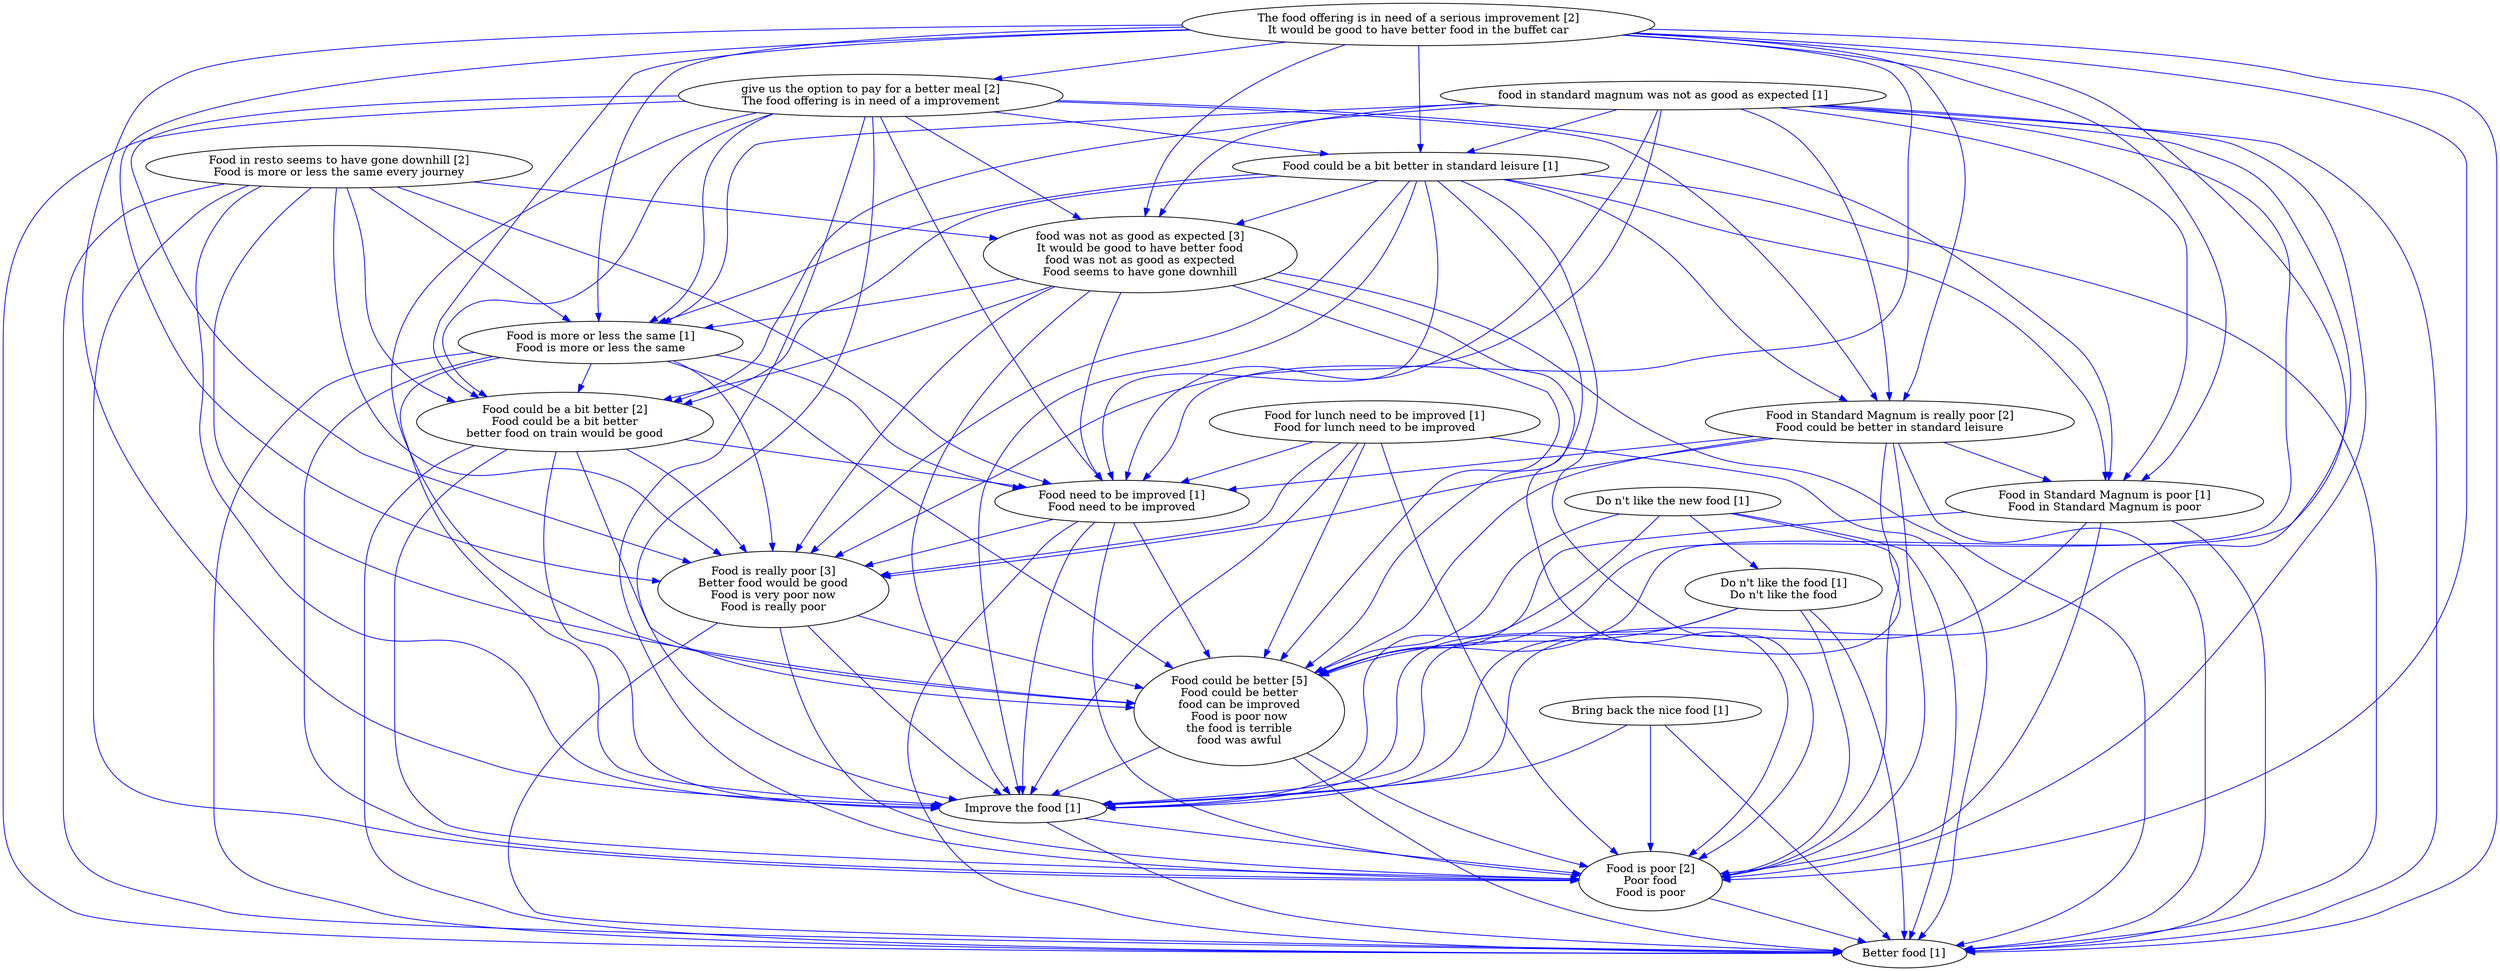 digraph collapsedGraph {
"Food in resto seems to have gone downhill [2]\nFood is more or less the same every journey""Food is poor [2]\nPoor food\nFood is poor""The food offering is in need of a serious improvement [2]\nIt would be good to have better food in the buffet car""food was not as good as expected [3]\nIt would be good to have better food\nfood was not as good as expected\nFood seems to have gone downhill""Food could be better [5]\nFood could be better\nfood can be improved\nFood is poor now\nthe food is terrible\nfood was awful""give us the option to pay for a better meal [2]\nThe food offering is in need of a improvement""Food could be a bit better [2]\nFood could be a bit better\nbetter food on train would be good""Food is really poor [3]\nBetter food would be good\nFood is very poor now\nFood is really poor""Food in Standard Magnum is really poor [2]\nFood could be better in standard leisure""Better food [1]""Bring back the nice food [1]""Do n't like the new food [1]""Do n't like the food [1]\nDo n't like the food""Food could be a bit better in standard leisure [1]""Food for lunch need to be improved [1]\nFood for lunch need to be improved""Food need to be improved [1]\nFood need to be improved""Food in Standard Magnum is poor [1]\nFood in Standard Magnum is poor""Food is more or less the same [1]\nFood is more or less the same""Improve the food [1]""food in standard magnum was not as good as expected [1]""Food could be better [5]\nFood could be better\nfood can be improved\nFood is poor now\nthe food is terrible\nfood was awful" -> "Better food [1]" [color=blue]
"Food could be a bit better in standard leisure [1]" -> "Food is really poor [3]\nBetter food would be good\nFood is very poor now\nFood is really poor" [color=blue]
"Food could be better [5]\nFood could be better\nfood can be improved\nFood is poor now\nthe food is terrible\nfood was awful" -> "Food is poor [2]\nPoor food\nFood is poor" [color=blue]
"food was not as good as expected [3]\nIt would be good to have better food\nfood was not as good as expected\nFood seems to have gone downhill" -> "Improve the food [1]" [color=blue]
"give us the option to pay for a better meal [2]\nThe food offering is in need of a improvement" -> "Food could be better [5]\nFood could be better\nfood can be improved\nFood is poor now\nthe food is terrible\nfood was awful" [color=blue]
"Food could be a bit better in standard leisure [1]" -> "Food could be better [5]\nFood could be better\nfood can be improved\nFood is poor now\nthe food is terrible\nfood was awful" [color=blue]
"Food could be a bit better in standard leisure [1]" -> "Food need to be improved [1]\nFood need to be improved" [color=blue]
"Food could be a bit better in standard leisure [1]" -> "Better food [1]" [color=blue]
"Food could be a bit better in standard leisure [1]" -> "Food is poor [2]\nPoor food\nFood is poor" [color=blue]
"Food could be a bit better in standard leisure [1]" -> "Food could be a bit better [2]\nFood could be a bit better\nbetter food on train would be good" [color=blue]
"Food could be a bit better in standard leisure [1]" -> "Food is more or less the same [1]\nFood is more or less the same" [color=blue]
"food in standard magnum was not as good as expected [1]" -> "food was not as good as expected [3]\nIt would be good to have better food\nfood was not as good as expected\nFood seems to have gone downhill" [color=blue]
"food in standard magnum was not as good as expected [1]" -> "Food could be better [5]\nFood could be better\nfood can be improved\nFood is poor now\nthe food is terrible\nfood was awful" [color=blue]
"The food offering is in need of a serious improvement [2]\nIt would be good to have better food in the buffet car" -> "food was not as good as expected [3]\nIt would be good to have better food\nfood was not as good as expected\nFood seems to have gone downhill" [color=blue]
"The food offering is in need of a serious improvement [2]\nIt would be good to have better food in the buffet car" -> "Improve the food [1]" [color=blue]
"Food is really poor [3]\nBetter food would be good\nFood is very poor now\nFood is really poor" -> "Food is poor [2]\nPoor food\nFood is poor" [color=blue]
"food in standard magnum was not as good as expected [1]" -> "Improve the food [1]" [color=blue]
"Bring back the nice food [1]" -> "Food is poor [2]\nPoor food\nFood is poor" [color=blue]
"Food is really poor [3]\nBetter food would be good\nFood is very poor now\nFood is really poor" -> "Better food [1]" [color=blue]
"The food offering is in need of a serious improvement [2]\nIt would be good to have better food in the buffet car" -> "Food is really poor [3]\nBetter food would be good\nFood is very poor now\nFood is really poor" [color=blue]
"Bring back the nice food [1]" -> "Improve the food [1]" [color=blue]
"Food in resto seems to have gone downhill [2]\nFood is more or less the same every journey" -> "Food is really poor [3]\nBetter food would be good\nFood is very poor now\nFood is really poor" [color=blue]
"food was not as good as expected [3]\nIt would be good to have better food\nfood was not as good as expected\nFood seems to have gone downhill" -> "Food could be better [5]\nFood could be better\nfood can be improved\nFood is poor now\nthe food is terrible\nfood was awful" [color=blue]
"Improve the food [1]" -> "Food is poor [2]\nPoor food\nFood is poor" [color=blue]
"Do n't like the food [1]\nDo n't like the food" -> "Improve the food [1]" [color=blue]
"Do n't like the food [1]\nDo n't like the food" -> "Food could be better [5]\nFood could be better\nfood can be improved\nFood is poor now\nthe food is terrible\nfood was awful" [color=blue]
"Do n't like the food [1]\nDo n't like the food" -> "Food is poor [2]\nPoor food\nFood is poor" [color=blue]
"Food is poor [2]\nPoor food\nFood is poor" -> "Better food [1]" [color=blue]
"Food is really poor [3]\nBetter food would be good\nFood is very poor now\nFood is really poor" -> "Improve the food [1]" [color=blue]
"Food is more or less the same [1]\nFood is more or less the same" -> "Food is really poor [3]\nBetter food would be good\nFood is very poor now\nFood is really poor" [color=blue]
"Food for lunch need to be improved [1]\nFood for lunch need to be improved" -> "Improve the food [1]" [color=blue]
"Food is really poor [3]\nBetter food would be good\nFood is very poor now\nFood is really poor" -> "Food could be better [5]\nFood could be better\nfood can be improved\nFood is poor now\nthe food is terrible\nfood was awful" [color=blue]
"Food is more or less the same [1]\nFood is more or less the same" -> "Food could be better [5]\nFood could be better\nfood can be improved\nFood is poor now\nthe food is terrible\nfood was awful" [color=blue]
"Food is more or less the same [1]\nFood is more or less the same" -> "Improve the food [1]" [color=blue]
"Food for lunch need to be improved [1]\nFood for lunch need to be improved" -> "Food is really poor [3]\nBetter food would be good\nFood is very poor now\nFood is really poor" [color=blue]
"Food is more or less the same [1]\nFood is more or less the same" -> "Food could be a bit better [2]\nFood could be a bit better\nbetter food on train would be good" [color=blue]
"Food is more or less the same [1]\nFood is more or less the same" -> "Food need to be improved [1]\nFood need to be improved" [color=blue]
"Food is more or less the same [1]\nFood is more or less the same" -> "Food is poor [2]\nPoor food\nFood is poor" [color=blue]
"Food is more or less the same [1]\nFood is more or less the same" -> "Better food [1]" [color=blue]
"The food offering is in need of a serious improvement [2]\nIt would be good to have better food in the buffet car" -> "Food could be a bit better in standard leisure [1]" [color=blue]
"Food in resto seems to have gone downhill [2]\nFood is more or less the same every journey" -> "Food could be a bit better [2]\nFood could be a bit better\nbetter food on train would be good" [color=blue]
"Food could be a bit better [2]\nFood could be a bit better\nbetter food on train would be good" -> "Food is really poor [3]\nBetter food would be good\nFood is very poor now\nFood is really poor" [color=blue]
"The food offering is in need of a serious improvement [2]\nIt would be good to have better food in the buffet car" -> "give us the option to pay for a better meal [2]\nThe food offering is in need of a improvement" [color=blue]
"Food in resto seems to have gone downhill [2]\nFood is more or less the same every journey" -> "Food need to be improved [1]\nFood need to be improved" [color=blue]
"Food in resto seems to have gone downhill [2]\nFood is more or less the same every journey" -> "Improve the food [1]" [color=blue]
"Food in resto seems to have gone downhill [2]\nFood is more or less the same every journey" -> "food was not as good as expected [3]\nIt would be good to have better food\nfood was not as good as expected\nFood seems to have gone downhill" [color=blue]
"Food in resto seems to have gone downhill [2]\nFood is more or less the same every journey" -> "Food is poor [2]\nPoor food\nFood is poor" [color=blue]
"Food in resto seems to have gone downhill [2]\nFood is more or less the same every journey" -> "Better food [1]" [color=blue]
"Food in resto seems to have gone downhill [2]\nFood is more or less the same every journey" -> "Food is more or less the same [1]\nFood is more or less the same" [color=blue]
"Food could be better [5]\nFood could be better\nfood can be improved\nFood is poor now\nthe food is terrible\nfood was awful" -> "Improve the food [1]" [color=blue]
"Food in Standard Magnum is really poor [2]\nFood could be better in standard leisure" -> "Improve the food [1]" [color=blue]
"The food offering is in need of a serious improvement [2]\nIt would be good to have better food in the buffet car" -> "Food could be better [5]\nFood could be better\nfood can be improved\nFood is poor now\nthe food is terrible\nfood was awful" [color=blue]
"Food need to be improved [1]\nFood need to be improved" -> "Food could be better [5]\nFood could be better\nfood can be improved\nFood is poor now\nthe food is terrible\nfood was awful" [color=blue]
"food was not as good as expected [3]\nIt would be good to have better food\nfood was not as good as expected\nFood seems to have gone downhill" -> "Food is really poor [3]\nBetter food would be good\nFood is very poor now\nFood is really poor" [color=blue]
"Food in Standard Magnum is really poor [2]\nFood could be better in standard leisure" -> "Food is poor [2]\nPoor food\nFood is poor" [color=blue]
"Food need to be improved [1]\nFood need to be improved" -> "Food is really poor [3]\nBetter food would be good\nFood is very poor now\nFood is really poor" [color=blue]
"Food in Standard Magnum is really poor [2]\nFood could be better in standard leisure" -> "Food need to be improved [1]\nFood need to be improved" [color=blue]
"Food could be a bit better in standard leisure [1]" -> "food was not as good as expected [3]\nIt would be good to have better food\nfood was not as good as expected\nFood seems to have gone downhill" [color=blue]
"Food need to be improved [1]\nFood need to be improved" -> "Better food [1]" [color=blue]
"Food could be a bit better [2]\nFood could be a bit better\nbetter food on train would be good" -> "Food could be better [5]\nFood could be better\nfood can be improved\nFood is poor now\nthe food is terrible\nfood was awful" [color=blue]
"Food need to be improved [1]\nFood need to be improved" -> "Food is poor [2]\nPoor food\nFood is poor" [color=blue]
"Food in Standard Magnum is really poor [2]\nFood could be better in standard leisure" -> "Food could be better [5]\nFood could be better\nfood can be improved\nFood is poor now\nthe food is terrible\nfood was awful" [color=blue]
"Food could be a bit better in standard leisure [1]" -> "Improve the food [1]" [color=blue]
"food was not as good as expected [3]\nIt would be good to have better food\nfood was not as good as expected\nFood seems to have gone downhill" -> "Food could be a bit better [2]\nFood could be a bit better\nbetter food on train would be good" [color=blue]
"food was not as good as expected [3]\nIt would be good to have better food\nfood was not as good as expected\nFood seems to have gone downhill" -> "Food need to be improved [1]\nFood need to be improved" [color=blue]
"Food in Standard Magnum is really poor [2]\nFood could be better in standard leisure" -> "Food is really poor [3]\nBetter food would be good\nFood is very poor now\nFood is really poor" [color=blue]
"food was not as good as expected [3]\nIt would be good to have better food\nfood was not as good as expected\nFood seems to have gone downhill" -> "Food is poor [2]\nPoor food\nFood is poor" [color=blue]
"give us the option to pay for a better meal [2]\nThe food offering is in need of a improvement" -> "food was not as good as expected [3]\nIt would be good to have better food\nfood was not as good as expected\nFood seems to have gone downhill" [color=blue]
"food was not as good as expected [3]\nIt would be good to have better food\nfood was not as good as expected\nFood seems to have gone downhill" -> "Food is more or less the same [1]\nFood is more or less the same" [color=blue]
"give us the option to pay for a better meal [2]\nThe food offering is in need of a improvement" -> "Food could be a bit better in standard leisure [1]" [color=blue]
"The food offering is in need of a serious improvement [2]\nIt would be good to have better food in the buffet car" -> "Food could be a bit better [2]\nFood could be a bit better\nbetter food on train would be good" [color=blue]
"Bring back the nice food [1]" -> "Better food [1]" [color=blue]
"Food need to be improved [1]\nFood need to be improved" -> "Improve the food [1]" [color=blue]
"The food offering is in need of a serious improvement [2]\nIt would be good to have better food in the buffet car" -> "Better food [1]" [color=blue]
"The food offering is in need of a serious improvement [2]\nIt would be good to have better food in the buffet car" -> "Food is poor [2]\nPoor food\nFood is poor" [color=blue]
"The food offering is in need of a serious improvement [2]\nIt would be good to have better food in the buffet car" -> "Food need to be improved [1]\nFood need to be improved" [color=blue]
"Food could be a bit better [2]\nFood could be a bit better\nbetter food on train would be good" -> "Better food [1]" [color=blue]
"Food could be a bit better [2]\nFood could be a bit better\nbetter food on train would be good" -> "Food is poor [2]\nPoor food\nFood is poor" [color=blue]
"Food could be a bit better [2]\nFood could be a bit better\nbetter food on train would be good" -> "Food need to be improved [1]\nFood need to be improved" [color=blue]
"Food in Standard Magnum is poor [1]\nFood in Standard Magnum is poor" -> "Improve the food [1]" [color=blue]
"Do n't like the food [1]\nDo n't like the food" -> "Better food [1]" [color=blue]
"give us the option to pay for a better meal [2]\nThe food offering is in need of a improvement" -> "Food could be a bit better [2]\nFood could be a bit better\nbetter food on train would be good" [color=blue]
"Do n't like the new food [1]" -> "Food is poor [2]\nPoor food\nFood is poor" [color=blue]
"Do n't like the new food [1]" -> "Food could be better [5]\nFood could be better\nfood can be improved\nFood is poor now\nthe food is terrible\nfood was awful" [color=blue]
"Do n't like the new food [1]" -> "Improve the food [1]" [color=blue]
"give us the option to pay for a better meal [2]\nThe food offering is in need of a improvement" -> "Food is more or less the same [1]\nFood is more or less the same" [color=blue]
"give us the option to pay for a better meal [2]\nThe food offering is in need of a improvement" -> "Improve the food [1]" [color=blue]
"food in standard magnum was not as good as expected [1]" -> "Food need to be improved [1]\nFood need to be improved" [color=blue]
"food in standard magnum was not as good as expected [1]" -> "Better food [1]" [color=blue]
"food in standard magnum was not as good as expected [1]" -> "Food is poor [2]\nPoor food\nFood is poor" [color=blue]
"food in standard magnum was not as good as expected [1]" -> "Food could be a bit better [2]\nFood could be a bit better\nbetter food on train would be good" [color=blue]
"food in standard magnum was not as good as expected [1]" -> "Food is really poor [3]\nBetter food would be good\nFood is very poor now\nFood is really poor" [color=blue]
"food was not as good as expected [3]\nIt would be good to have better food\nfood was not as good as expected\nFood seems to have gone downhill" -> "Better food [1]" [color=blue]
"give us the option to pay for a better meal [2]\nThe food offering is in need of a improvement" -> "Food is really poor [3]\nBetter food would be good\nFood is very poor now\nFood is really poor" [color=blue]
"Food in Standard Magnum is poor [1]\nFood in Standard Magnum is poor" -> "Food could be better [5]\nFood could be better\nfood can be improved\nFood is poor now\nthe food is terrible\nfood was awful" [color=blue]
"Food for lunch need to be improved [1]\nFood for lunch need to be improved" -> "Food is poor [2]\nPoor food\nFood is poor" [color=blue]
"Food for lunch need to be improved [1]\nFood for lunch need to be improved" -> "Better food [1]" [color=blue]
"Food in resto seems to have gone downhill [2]\nFood is more or less the same every journey" -> "Food could be better [5]\nFood could be better\nfood can be improved\nFood is poor now\nthe food is terrible\nfood was awful" [color=blue]
"give us the option to pay for a better meal [2]\nThe food offering is in need of a improvement" -> "Food need to be improved [1]\nFood need to be improved" [color=blue]
"give us the option to pay for a better meal [2]\nThe food offering is in need of a improvement" -> "Better food [1]" [color=blue]
"give us the option to pay for a better meal [2]\nThe food offering is in need of a improvement" -> "Food is poor [2]\nPoor food\nFood is poor" [color=blue]
"Food for lunch need to be improved [1]\nFood for lunch need to be improved" -> "Food could be better [5]\nFood could be better\nfood can be improved\nFood is poor now\nthe food is terrible\nfood was awful" [color=blue]
"food in standard magnum was not as good as expected [1]" -> "Food is more or less the same [1]\nFood is more or less the same" [color=blue]
"food in standard magnum was not as good as expected [1]" -> "Food could be a bit better in standard leisure [1]" [color=blue]
"The food offering is in need of a serious improvement [2]\nIt would be good to have better food in the buffet car" -> "Food is more or less the same [1]\nFood is more or less the same" [color=blue]
"Food in Standard Magnum is poor [1]\nFood in Standard Magnum is poor" -> "Better food [1]" [color=blue]
"Food in Standard Magnum is poor [1]\nFood in Standard Magnum is poor" -> "Food is poor [2]\nPoor food\nFood is poor" [color=blue]
"Improve the food [1]" -> "Better food [1]" [color=blue]
"Do n't like the new food [1]" -> "Better food [1]" [color=blue]
"Food could be a bit better [2]\nFood could be a bit better\nbetter food on train would be good" -> "Improve the food [1]" [color=blue]
"Food in Standard Magnum is really poor [2]\nFood could be better in standard leisure" -> "Better food [1]" [color=blue]
"Do n't like the new food [1]" -> "Do n't like the food [1]\nDo n't like the food" [color=blue]
"Food for lunch need to be improved [1]\nFood for lunch need to be improved" -> "Food need to be improved [1]\nFood need to be improved" [color=blue]
"Food could be a bit better in standard leisure [1]" -> "Food in Standard Magnum is really poor [2]\nFood could be better in standard leisure" [color=blue]
"Food in Standard Magnum is really poor [2]\nFood could be better in standard leisure" -> "Food in Standard Magnum is poor [1]\nFood in Standard Magnum is poor" [color=blue]
"The food offering is in need of a serious improvement [2]\nIt would be good to have better food in the buffet car" -> "Food in Standard Magnum is really poor [2]\nFood could be better in standard leisure" [color=blue]
"give us the option to pay for a better meal [2]\nThe food offering is in need of a improvement" -> "Food in Standard Magnum is really poor [2]\nFood could be better in standard leisure" [color=blue]
"food in standard magnum was not as good as expected [1]" -> "Food in Standard Magnum is really poor [2]\nFood could be better in standard leisure" [color=blue]
"Food could be a bit better in standard leisure [1]" -> "Food in Standard Magnum is poor [1]\nFood in Standard Magnum is poor" [color=blue]
"The food offering is in need of a serious improvement [2]\nIt would be good to have better food in the buffet car" -> "Food in Standard Magnum is poor [1]\nFood in Standard Magnum is poor" [color=blue]
"give us the option to pay for a better meal [2]\nThe food offering is in need of a improvement" -> "Food in Standard Magnum is poor [1]\nFood in Standard Magnum is poor" [color=blue]
"food in standard magnum was not as good as expected [1]" -> "Food in Standard Magnum is poor [1]\nFood in Standard Magnum is poor" [color=blue]
}